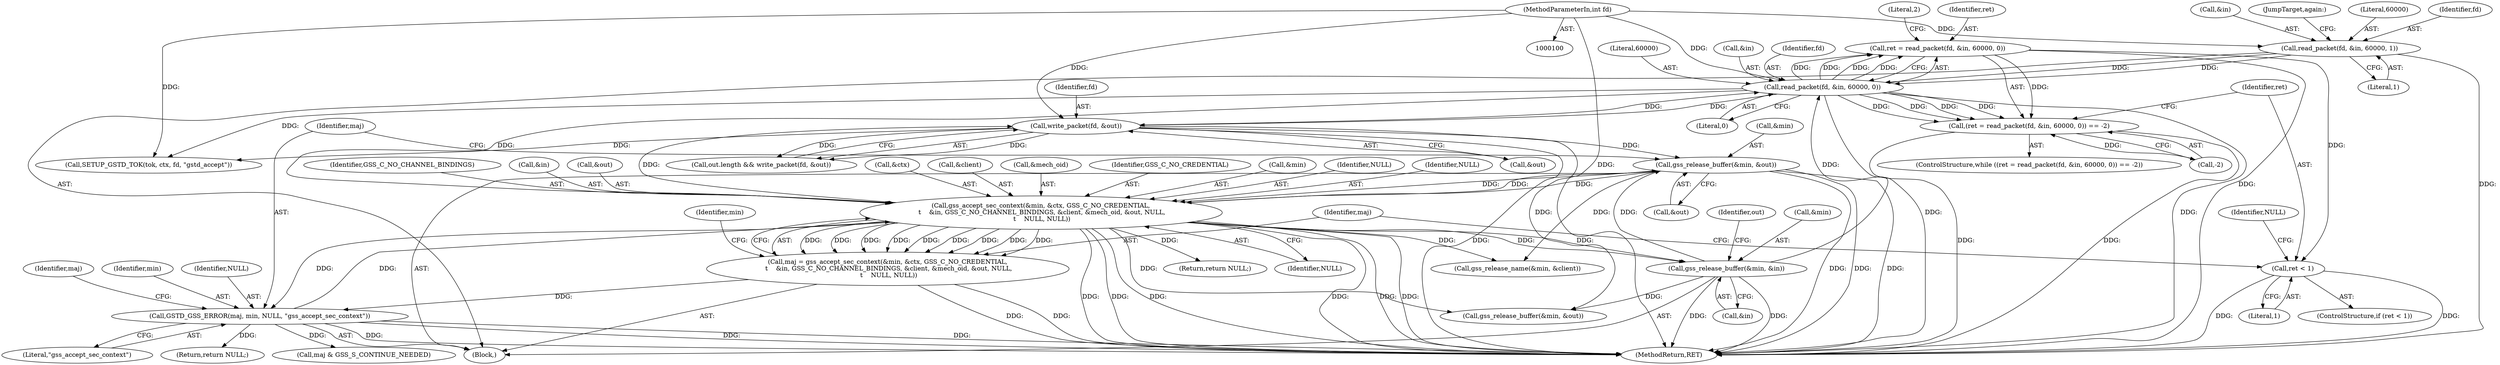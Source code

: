 digraph "0_knc_f237f3e09ecbaf59c897f5046538a7b1a3fa40c1@API" {
"1000145" [label="(Call,ret = read_packet(fd, &in, 60000, 0))"];
"1000147" [label="(Call,read_packet(fd, &in, 60000, 0))"];
"1000191" [label="(Call,write_packet(fd, &out))"];
"1000101" [label="(MethodParameterIn,int fd)"];
"1000163" [label="(Call,gss_accept_sec_context(&min, &ctx, GSS_C_NO_CREDENTIAL,\n \t    &in, GSS_C_NO_CHANNEL_BINDINGS, &client, &mech_oid, &out, NULL,\n \t    NULL, NULL))"];
"1000203" [label="(Call,gss_release_buffer(&min, &out))"];
"1000181" [label="(Call,gss_release_buffer(&min, &in))"];
"1000208" [label="(Call,GSTD_GSS_ERROR(maj, min, NULL, \"gss_accept_sec_context\"))"];
"1000161" [label="(Call,maj = gss_accept_sec_context(&min, &ctx, GSS_C_NO_CREDENTIAL,\n \t    &in, GSS_C_NO_CHANNEL_BINDINGS, &client, &mech_oid, &out, NULL,\n \t    NULL, NULL))"];
"1000136" [label="(Call,read_packet(fd, &in, 60000, 1))"];
"1000144" [label="(Call,(ret = read_packet(fd, &in, 60000, 0)) == -2)"];
"1000156" [label="(Call,ret < 1)"];
"1000208" [label="(Call,GSTD_GSS_ERROR(maj, min, NULL, \"gss_accept_sec_context\"))"];
"1000210" [label="(Identifier,min)"];
"1000201" [label="(Return,return NULL;)"];
"1000164" [label="(Call,&min)"];
"1000181" [label="(Call,gss_release_buffer(&min, &in))"];
"1000179" [label="(Identifier,NULL)"];
"1000105" [label="(Block,)"];
"1000178" [label="(Identifier,NULL)"];
"1000163" [label="(Call,gss_accept_sec_context(&min, &ctx, GSS_C_NO_CREDENTIAL,\n \t    &in, GSS_C_NO_CHANNEL_BINDINGS, &client, &mech_oid, &out, NULL,\n \t    NULL, NULL))"];
"1000171" [label="(Identifier,GSS_C_NO_CHANNEL_BINDINGS)"];
"1000184" [label="(Call,&in)"];
"1000191" [label="(Call,write_packet(fd, &out))"];
"1000141" [label="(Literal,1)"];
"1000159" [label="(Return,return NULL;)"];
"1000138" [label="(Call,&in)"];
"1000149" [label="(Call,&in)"];
"1000233" [label="(Call,gss_release_name(&min, &client))"];
"1000160" [label="(Identifier,NULL)"];
"1000142" [label="(JumpTarget,again:)"];
"1000183" [label="(Identifier,min)"];
"1000206" [label="(Call,&out)"];
"1000180" [label="(Identifier,NULL)"];
"1000155" [label="(ControlStructure,if (ret < 1))"];
"1000187" [label="(Call,out.length && write_packet(fd, &out))"];
"1000169" [label="(Call,&in)"];
"1000204" [label="(Call,&min)"];
"1000140" [label="(Literal,60000)"];
"1000214" [label="(Call,maj & GSS_S_CONTINUE_NEEDED)"];
"1000158" [label="(Literal,1)"];
"1000156" [label="(Call,ret < 1)"];
"1000151" [label="(Literal,60000)"];
"1000176" [label="(Call,&out)"];
"1000166" [label="(Call,&ctx)"];
"1000172" [label="(Call,&client)"];
"1000162" [label="(Identifier,maj)"];
"1000182" [label="(Call,&min)"];
"1000101" [label="(MethodParameterIn,int fd)"];
"1000203" [label="(Call,gss_release_buffer(&min, &out))"];
"1000209" [label="(Identifier,maj)"];
"1000143" [label="(ControlStructure,while ((ret = read_packet(fd, &in, 60000, 0)) == -2))"];
"1000154" [label="(Literal,2)"];
"1000147" [label="(Call,read_packet(fd, &in, 60000, 0))"];
"1000145" [label="(Call,ret = read_packet(fd, &in, 60000, 0))"];
"1000148" [label="(Identifier,fd)"];
"1000193" [label="(Call,&out)"];
"1000152" [label="(Literal,0)"];
"1000174" [label="(Call,&mech_oid)"];
"1000211" [label="(Identifier,NULL)"];
"1000215" [label="(Identifier,maj)"];
"1000238" [label="(Call,SETUP_GSTD_TOK(tok, ctx, fd, \"gstd_accept\"))"];
"1000245" [label="(MethodReturn,RET)"];
"1000196" [label="(Call,gss_release_buffer(&min, &out))"];
"1000212" [label="(Literal,\"gss_accept_sec_context\")"];
"1000192" [label="(Identifier,fd)"];
"1000153" [label="(Call,-2)"];
"1000168" [label="(Identifier,GSS_C_NO_CREDENTIAL)"];
"1000157" [label="(Identifier,ret)"];
"1000144" [label="(Call,(ret = read_packet(fd, &in, 60000, 0)) == -2)"];
"1000146" [label="(Identifier,ret)"];
"1000189" [label="(Identifier,out)"];
"1000137" [label="(Identifier,fd)"];
"1000136" [label="(Call,read_packet(fd, &in, 60000, 1))"];
"1000161" [label="(Call,maj = gss_accept_sec_context(&min, &ctx, GSS_C_NO_CREDENTIAL,\n \t    &in, GSS_C_NO_CHANNEL_BINDINGS, &client, &mech_oid, &out, NULL,\n \t    NULL, NULL))"];
"1000145" -> "1000144"  [label="AST: "];
"1000145" -> "1000147"  [label="CFG: "];
"1000146" -> "1000145"  [label="AST: "];
"1000147" -> "1000145"  [label="AST: "];
"1000154" -> "1000145"  [label="CFG: "];
"1000145" -> "1000245"  [label="DDG: "];
"1000145" -> "1000144"  [label="DDG: "];
"1000147" -> "1000145"  [label="DDG: "];
"1000147" -> "1000145"  [label="DDG: "];
"1000147" -> "1000145"  [label="DDG: "];
"1000147" -> "1000145"  [label="DDG: "];
"1000145" -> "1000156"  [label="DDG: "];
"1000147" -> "1000152"  [label="CFG: "];
"1000148" -> "1000147"  [label="AST: "];
"1000149" -> "1000147"  [label="AST: "];
"1000151" -> "1000147"  [label="AST: "];
"1000152" -> "1000147"  [label="AST: "];
"1000147" -> "1000245"  [label="DDG: "];
"1000147" -> "1000245"  [label="DDG: "];
"1000147" -> "1000144"  [label="DDG: "];
"1000147" -> "1000144"  [label="DDG: "];
"1000147" -> "1000144"  [label="DDG: "];
"1000147" -> "1000144"  [label="DDG: "];
"1000191" -> "1000147"  [label="DDG: "];
"1000136" -> "1000147"  [label="DDG: "];
"1000136" -> "1000147"  [label="DDG: "];
"1000101" -> "1000147"  [label="DDG: "];
"1000181" -> "1000147"  [label="DDG: "];
"1000147" -> "1000163"  [label="DDG: "];
"1000147" -> "1000191"  [label="DDG: "];
"1000147" -> "1000238"  [label="DDG: "];
"1000191" -> "1000187"  [label="AST: "];
"1000191" -> "1000193"  [label="CFG: "];
"1000192" -> "1000191"  [label="AST: "];
"1000193" -> "1000191"  [label="AST: "];
"1000187" -> "1000191"  [label="CFG: "];
"1000191" -> "1000245"  [label="DDG: "];
"1000191" -> "1000187"  [label="DDG: "];
"1000191" -> "1000187"  [label="DDG: "];
"1000101" -> "1000191"  [label="DDG: "];
"1000163" -> "1000191"  [label="DDG: "];
"1000191" -> "1000196"  [label="DDG: "];
"1000191" -> "1000203"  [label="DDG: "];
"1000191" -> "1000238"  [label="DDG: "];
"1000101" -> "1000100"  [label="AST: "];
"1000101" -> "1000245"  [label="DDG: "];
"1000101" -> "1000136"  [label="DDG: "];
"1000101" -> "1000238"  [label="DDG: "];
"1000163" -> "1000161"  [label="AST: "];
"1000163" -> "1000180"  [label="CFG: "];
"1000164" -> "1000163"  [label="AST: "];
"1000166" -> "1000163"  [label="AST: "];
"1000168" -> "1000163"  [label="AST: "];
"1000169" -> "1000163"  [label="AST: "];
"1000171" -> "1000163"  [label="AST: "];
"1000172" -> "1000163"  [label="AST: "];
"1000174" -> "1000163"  [label="AST: "];
"1000176" -> "1000163"  [label="AST: "];
"1000178" -> "1000163"  [label="AST: "];
"1000179" -> "1000163"  [label="AST: "];
"1000180" -> "1000163"  [label="AST: "];
"1000161" -> "1000163"  [label="CFG: "];
"1000163" -> "1000245"  [label="DDG: "];
"1000163" -> "1000245"  [label="DDG: "];
"1000163" -> "1000245"  [label="DDG: "];
"1000163" -> "1000245"  [label="DDG: "];
"1000163" -> "1000245"  [label="DDG: "];
"1000163" -> "1000245"  [label="DDG: "];
"1000163" -> "1000161"  [label="DDG: "];
"1000163" -> "1000161"  [label="DDG: "];
"1000163" -> "1000161"  [label="DDG: "];
"1000163" -> "1000161"  [label="DDG: "];
"1000163" -> "1000161"  [label="DDG: "];
"1000163" -> "1000161"  [label="DDG: "];
"1000163" -> "1000161"  [label="DDG: "];
"1000163" -> "1000161"  [label="DDG: "];
"1000163" -> "1000161"  [label="DDG: "];
"1000203" -> "1000163"  [label="DDG: "];
"1000203" -> "1000163"  [label="DDG: "];
"1000208" -> "1000163"  [label="DDG: "];
"1000163" -> "1000181"  [label="DDG: "];
"1000163" -> "1000181"  [label="DDG: "];
"1000163" -> "1000196"  [label="DDG: "];
"1000163" -> "1000201"  [label="DDG: "];
"1000163" -> "1000203"  [label="DDG: "];
"1000163" -> "1000208"  [label="DDG: "];
"1000163" -> "1000233"  [label="DDG: "];
"1000203" -> "1000105"  [label="AST: "];
"1000203" -> "1000206"  [label="CFG: "];
"1000204" -> "1000203"  [label="AST: "];
"1000206" -> "1000203"  [label="AST: "];
"1000209" -> "1000203"  [label="CFG: "];
"1000203" -> "1000245"  [label="DDG: "];
"1000203" -> "1000245"  [label="DDG: "];
"1000203" -> "1000245"  [label="DDG: "];
"1000181" -> "1000203"  [label="DDG: "];
"1000203" -> "1000233"  [label="DDG: "];
"1000181" -> "1000105"  [label="AST: "];
"1000181" -> "1000184"  [label="CFG: "];
"1000182" -> "1000181"  [label="AST: "];
"1000184" -> "1000181"  [label="AST: "];
"1000189" -> "1000181"  [label="CFG: "];
"1000181" -> "1000245"  [label="DDG: "];
"1000181" -> "1000245"  [label="DDG: "];
"1000181" -> "1000196"  [label="DDG: "];
"1000208" -> "1000105"  [label="AST: "];
"1000208" -> "1000212"  [label="CFG: "];
"1000209" -> "1000208"  [label="AST: "];
"1000210" -> "1000208"  [label="AST: "];
"1000211" -> "1000208"  [label="AST: "];
"1000212" -> "1000208"  [label="AST: "];
"1000215" -> "1000208"  [label="CFG: "];
"1000208" -> "1000245"  [label="DDG: "];
"1000208" -> "1000245"  [label="DDG: "];
"1000208" -> "1000245"  [label="DDG: "];
"1000208" -> "1000159"  [label="DDG: "];
"1000161" -> "1000208"  [label="DDG: "];
"1000208" -> "1000214"  [label="DDG: "];
"1000161" -> "1000105"  [label="AST: "];
"1000162" -> "1000161"  [label="AST: "];
"1000183" -> "1000161"  [label="CFG: "];
"1000161" -> "1000245"  [label="DDG: "];
"1000161" -> "1000245"  [label="DDG: "];
"1000136" -> "1000105"  [label="AST: "];
"1000136" -> "1000141"  [label="CFG: "];
"1000137" -> "1000136"  [label="AST: "];
"1000138" -> "1000136"  [label="AST: "];
"1000140" -> "1000136"  [label="AST: "];
"1000141" -> "1000136"  [label="AST: "];
"1000142" -> "1000136"  [label="CFG: "];
"1000136" -> "1000245"  [label="DDG: "];
"1000144" -> "1000143"  [label="AST: "];
"1000144" -> "1000153"  [label="CFG: "];
"1000153" -> "1000144"  [label="AST: "];
"1000157" -> "1000144"  [label="CFG: "];
"1000144" -> "1000245"  [label="DDG: "];
"1000144" -> "1000245"  [label="DDG: "];
"1000153" -> "1000144"  [label="DDG: "];
"1000156" -> "1000155"  [label="AST: "];
"1000156" -> "1000158"  [label="CFG: "];
"1000157" -> "1000156"  [label="AST: "];
"1000158" -> "1000156"  [label="AST: "];
"1000160" -> "1000156"  [label="CFG: "];
"1000162" -> "1000156"  [label="CFG: "];
"1000156" -> "1000245"  [label="DDG: "];
"1000156" -> "1000245"  [label="DDG: "];
}
